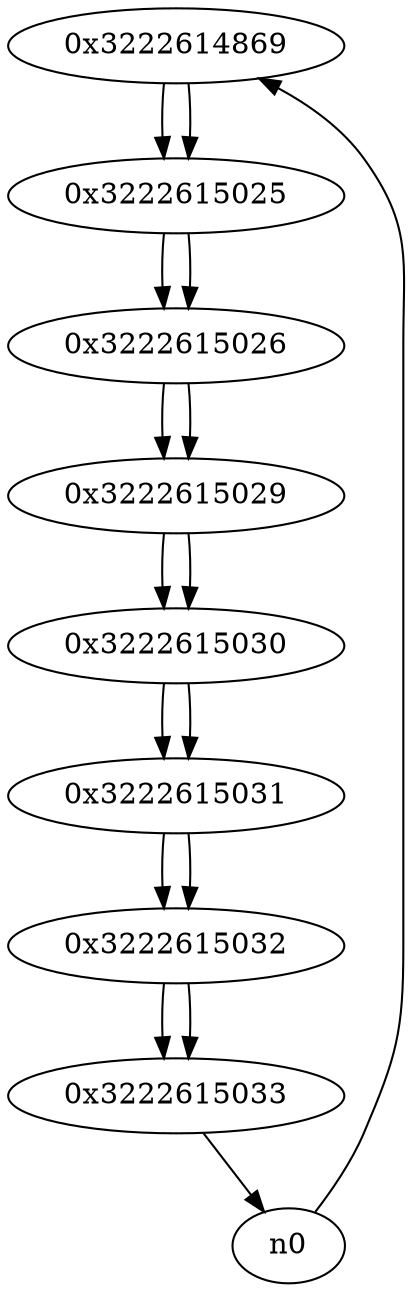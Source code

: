 digraph G{
/* nodes */
  n1 [label="0x3222614869"]
  n2 [label="0x3222615025"]
  n3 [label="0x3222615026"]
  n4 [label="0x3222615029"]
  n5 [label="0x3222615030"]
  n6 [label="0x3222615031"]
  n7 [label="0x3222615032"]
  n8 [label="0x3222615033"]
/* edges */
n1 -> n2;
n0 -> n1;
n2 -> n3;
n1 -> n2;
n3 -> n4;
n2 -> n3;
n4 -> n5;
n3 -> n4;
n5 -> n6;
n4 -> n5;
n6 -> n7;
n5 -> n6;
n7 -> n8;
n6 -> n7;
n8 -> n0;
n7 -> n8;
}
